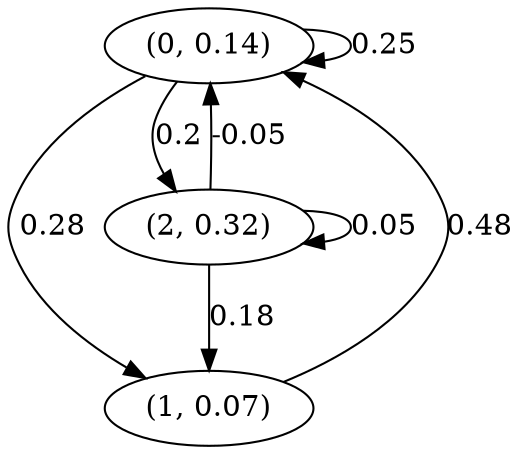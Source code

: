 digraph {
    0 [ label = "(0, 0.14)" ]
    1 [ label = "(1, 0.07)" ]
    2 [ label = "(2, 0.32)" ]
    0 -> 0 [ label = "0.25" ]
    2 -> 2 [ label = "0.05" ]
    1 -> 0 [ label = "0.48" ]
    2 -> 0 [ label = "-0.05" ]
    0 -> 1 [ label = "0.28" ]
    2 -> 1 [ label = "0.18" ]
    0 -> 2 [ label = "0.2" ]
}

